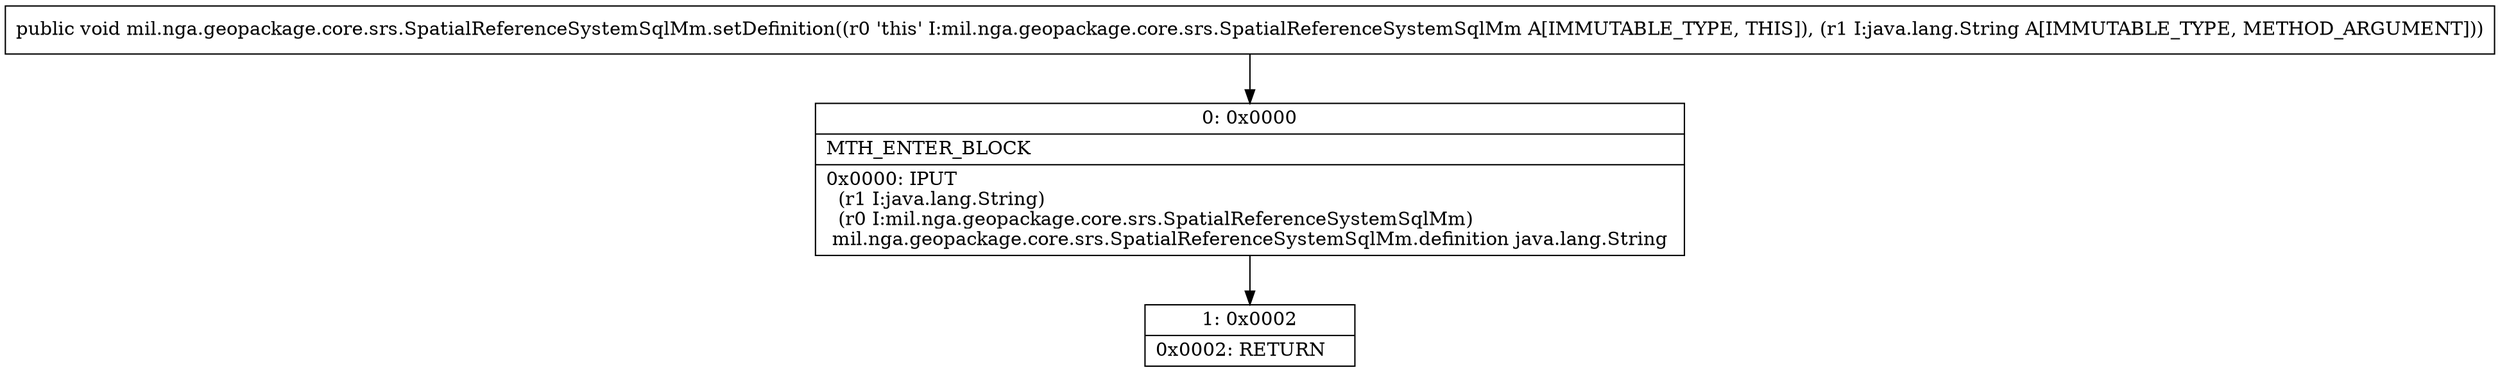 digraph "CFG formil.nga.geopackage.core.srs.SpatialReferenceSystemSqlMm.setDefinition(Ljava\/lang\/String;)V" {
Node_0 [shape=record,label="{0\:\ 0x0000|MTH_ENTER_BLOCK\l|0x0000: IPUT  \l  (r1 I:java.lang.String)\l  (r0 I:mil.nga.geopackage.core.srs.SpatialReferenceSystemSqlMm)\l mil.nga.geopackage.core.srs.SpatialReferenceSystemSqlMm.definition java.lang.String \l}"];
Node_1 [shape=record,label="{1\:\ 0x0002|0x0002: RETURN   \l}"];
MethodNode[shape=record,label="{public void mil.nga.geopackage.core.srs.SpatialReferenceSystemSqlMm.setDefinition((r0 'this' I:mil.nga.geopackage.core.srs.SpatialReferenceSystemSqlMm A[IMMUTABLE_TYPE, THIS]), (r1 I:java.lang.String A[IMMUTABLE_TYPE, METHOD_ARGUMENT])) }"];
MethodNode -> Node_0;
Node_0 -> Node_1;
}

